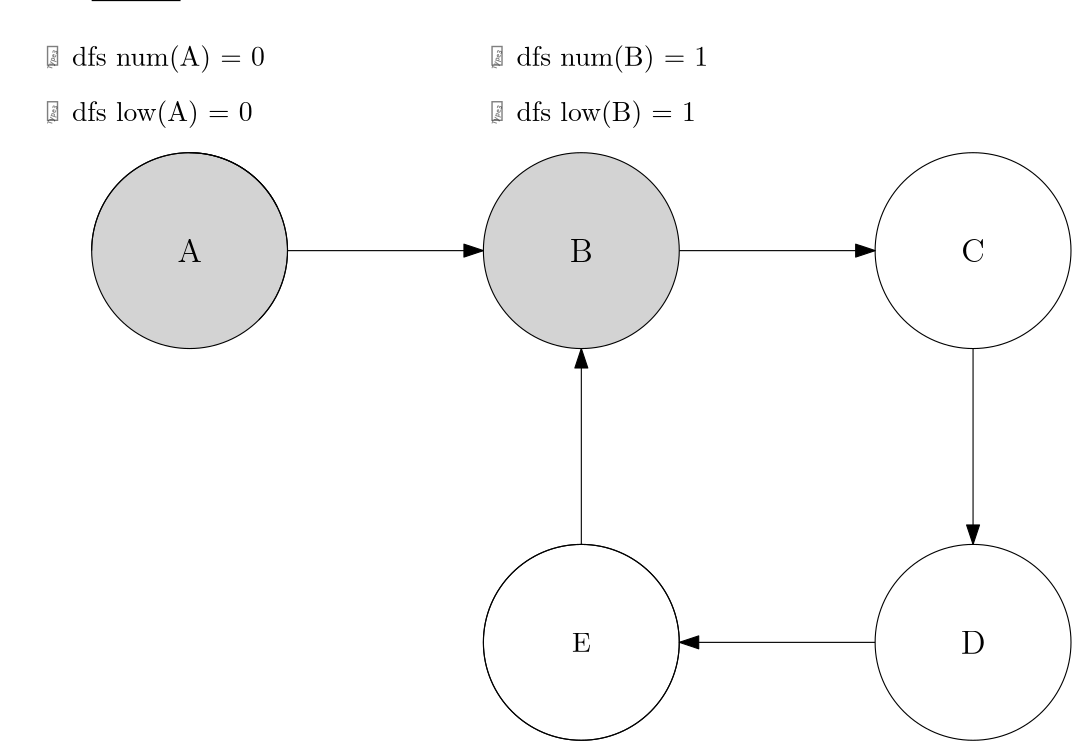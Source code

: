 <?xml version="1.0"?>
<!DOCTYPE ipe SYSTEM "ipe.dtd">
<ipe version="70107" creator="Ipe 7.1.7">
<info created="D:20150503115843" modified="D:20150503140521"/>
<preamble>\usepackage[utf8]{inputenc}
\usepackage{paralist}
\usepackage{amsthm}
 \newtheorem{theorem}{Theorem}
\usepackage{graphicx}
\usepackage{amsfonts}
\usepackage{amssymb}
\usepackage{amsmath}
\usepackage{latexsym}
\usepackage{mathrsfs}</preamble>
<ipestyle name="basic">
<symbol name="arrow/arc(spx)">
<path stroke="sym-stroke" fill="sym-stroke" pen="sym-pen">
0 0 m
-1 0.333 l
-1 -0.333 l
h
</path>
</symbol>
<symbol name="arrow/farc(spx)">
<path stroke="sym-stroke" fill="white" pen="sym-pen">
0 0 m
-1 0.333 l
-1 -0.333 l
h
</path>
</symbol>
<symbol name="arrow/ptarc(spx)">
<path stroke="sym-stroke" fill="sym-stroke" pen="sym-pen">
0 0 m
-1 0.333 l
-0.8 0 l
-1 -0.333 l
h
</path>
</symbol>
<symbol name="arrow/fptarc(spx)">
<path stroke="sym-stroke" fill="white" pen="sym-pen">
0 0 m
-1 0.333 l
-0.8 0 l
-1 -0.333 l
h
</path>
</symbol>
<symbol name="mark/circle(sx)" transformations="translations">
<path fill="sym-stroke">
0.6 0 0 0.6 0 0 e
0.4 0 0 0.4 0 0 e
</path>
</symbol>
<symbol name="mark/disk(sx)" transformations="translations">
<path fill="sym-stroke">
0.6 0 0 0.6 0 0 e
</path>
</symbol>
<symbol name="mark/fdisk(sfx)" transformations="translations">
<group>
<path fill="sym-fill">
0.5 0 0 0.5 0 0 e
</path>
<path fill="sym-stroke" fillrule="eofill">
0.6 0 0 0.6 0 0 e
0.4 0 0 0.4 0 0 e
</path>
</group>
</symbol>
<symbol name="mark/box(sx)" transformations="translations">
<path fill="sym-stroke" fillrule="eofill">
-0.6 -0.6 m
0.6 -0.6 l
0.6 0.6 l
-0.6 0.6 l
h
-0.4 -0.4 m
0.4 -0.4 l
0.4 0.4 l
-0.4 0.4 l
h
</path>
</symbol>
<symbol name="mark/square(sx)" transformations="translations">
<path fill="sym-stroke">
-0.6 -0.6 m
0.6 -0.6 l
0.6 0.6 l
-0.6 0.6 l
h
</path>
</symbol>
<symbol name="mark/fsquare(sfx)" transformations="translations">
<group>
<path fill="sym-fill">
-0.5 -0.5 m
0.5 -0.5 l
0.5 0.5 l
-0.5 0.5 l
h
</path>
<path fill="sym-stroke" fillrule="eofill">
-0.6 -0.6 m
0.6 -0.6 l
0.6 0.6 l
-0.6 0.6 l
h
-0.4 -0.4 m
0.4 -0.4 l
0.4 0.4 l
-0.4 0.4 l
h
</path>
</group>
</symbol>
<symbol name="mark/cross(sx)" transformations="translations">
<group>
<path fill="sym-stroke">
-0.43 -0.57 m
0.57 0.43 l
0.43 0.57 l
-0.57 -0.43 l
h
</path>
<path fill="sym-stroke">
-0.43 0.57 m
0.57 -0.43 l
0.43 -0.57 l
-0.57 0.43 l
h
</path>
</group>
</symbol>
<symbol name="arrow/fnormal(spx)">
<path stroke="sym-stroke" fill="white" pen="sym-pen">
0 0 m
-1 0.333 l
-1 -0.333 l
h
</path>
</symbol>
<symbol name="arrow/pointed(spx)">
<path stroke="sym-stroke" fill="sym-stroke" pen="sym-pen">
0 0 m
-1 0.333 l
-0.8 0 l
-1 -0.333 l
h
</path>
</symbol>
<symbol name="arrow/fpointed(spx)">
<path stroke="sym-stroke" fill="white" pen="sym-pen">
0 0 m
-1 0.333 l
-0.8 0 l
-1 -0.333 l
h
</path>
</symbol>
<symbol name="arrow/linear(spx)">
<path stroke="sym-stroke" pen="sym-pen">
-1 0.333 m
0 0 l
-1 -0.333 l
</path>
</symbol>
<symbol name="arrow/fdouble(spx)">
<path stroke="sym-stroke" fill="white" pen="sym-pen">
0 0 m
-1 0.333 l
-1 -0.333 l
h
-1 0 m
-2 0.333 l
-2 -0.333 l
h
</path>
</symbol>
<symbol name="arrow/double(spx)">
<path stroke="sym-stroke" fill="sym-stroke" pen="sym-pen">
0 0 m
-1 0.333 l
-1 -0.333 l
h
-1 0 m
-2 0.333 l
-2 -0.333 l
h
</path>
</symbol>
<pen name="heavier" value="0.8"/>
<pen name="fat" value="1.2"/>
<pen name="ultrafat" value="2"/>
<symbolsize name="large" value="5"/>
<symbolsize name="small" value="2"/>
<symbolsize name="tiny" value="1.1"/>
<arrowsize name="large" value="10"/>
<arrowsize name="small" value="5"/>
<arrowsize name="tiny" value="3"/>
<color name="red" value="1 0 0"/>
<color name="green" value="0 1 0"/>
<color name="blue" value="0 0 1"/>
<color name="yellow" value="1 1 0"/>
<color name="orange" value="1 0.647 0"/>
<color name="gold" value="1 0.843 0"/>
<color name="purple" value="0.627 0.125 0.941"/>
<color name="gray" value="0.745"/>
<color name="brown" value="0.647 0.165 0.165"/>
<color name="navy" value="0 0 0.502"/>
<color name="pink" value="1 0.753 0.796"/>
<color name="seagreen" value="0.18 0.545 0.341"/>
<color name="turquoise" value="0.251 0.878 0.816"/>
<color name="violet" value="0.933 0.51 0.933"/>
<color name="darkblue" value="0 0 0.545"/>
<color name="darkcyan" value="0 0.545 0.545"/>
<color name="darkgray" value="0.663"/>
<color name="darkgreen" value="0 0.392 0"/>
<color name="darkmagenta" value="0.545 0 0.545"/>
<color name="darkorange" value="1 0.549 0"/>
<color name="darkred" value="0.545 0 0"/>
<color name="lightblue" value="0.678 0.847 0.902"/>
<color name="lightcyan" value="0.878 1 1"/>
<color name="lightgray" value="0.827"/>
<color name="lightgreen" value="0.565 0.933 0.565"/>
<color name="lightyellow" value="1 1 0.878"/>
<dashstyle name="dashed" value="[4] 0"/>
<dashstyle name="dotted" value="[1 3] 0"/>
<dashstyle name="dash dotted" value="[4 2 1 2] 0"/>
<dashstyle name="dash dot dotted" value="[4 2 1 2 1 2] 0"/>
<textsize name="large" value="\large"/>
<textsize name="Large" value="\Large"/>
<textsize name="LARGE" value="\LARGE"/>
<textsize name="huge" value="\huge"/>
<textsize name="Huge" value="\Huge"/>
<textsize name="small" value="\small"/>
<textsize name="footnote" value="\footnotesize"/>
<textsize name="tiny" value="\tiny"/>
<textstyle name="center" begin="\begin{center}" end="\end{center}"/>
<textstyle name="itemize" begin="\begin{itemize}" end="\end{itemize}"/>
<textstyle name="item" begin="\begin{itemize}\item{}" end="\end{itemize}"/>
<gridsize name="4 pts" value="4"/>
<gridsize name="8 pts (~3 mm)" value="8"/>
<gridsize name="16 pts (~6 mm)" value="16"/>
<gridsize name="32 pts (~12 mm)" value="32"/>
<gridsize name="10 pts (~3.5 mm)" value="10"/>
<gridsize name="20 pts (~7 mm)" value="20"/>
<gridsize name="14 pts (~5 mm)" value="14"/>
<gridsize name="28 pts (~10 mm)" value="28"/>
<gridsize name="56 pts (~20 mm)" value="56"/>
<anglesize name="90 deg" value="90"/>
<anglesize name="60 deg" value="60"/>
<anglesize name="45 deg" value="45"/>
<anglesize name="30 deg" value="30"/>
<anglesize name="22.5 deg" value="22.5"/>
<tiling name="falling" angle="-60" step="4" width="1"/>
<tiling name="rising" angle="30" step="4" width="1"/>
</ipestyle>
<page>
<layer name="alpha"/>
<view layers="alpha" active="alpha"/>
<path layer="alpha" stroke="black">
96 832 m
64 832 l
</path>
<path matrix="2.20348 0 0 2.20348 -77.0229 -985.551" stroke="0" fill="lightgray">
16 0 0 16 80 784 e
</path>
<path matrix="2.20348 0 0 2.20348 -77.0229 -985.551" stroke="black" fill="lightgray">
16 0 0 16 144 784 e
</path>
<path matrix="2.20348 0 0 2.20348 -77.0229 -985.551" stroke="black">
16 0 0 16 144 720 e
</path>
<path matrix="2.20348 0 0 2.20348 -77.0229 -985.551" stroke="black">
16 0 0 16 208 784 e
</path>
<path matrix="2.20348 0 0 2.20348 -218.046 -985.551" stroke="black">
16 0 0 16 208 720 e
</path>
<path matrix="2.20348 0 0 2.20348 -77.0229 -985.551" stroke="black" arrow="normal/normal">
96 784 m
128 784 l
</path>
<path matrix="2.20348 0 0 2.20348 -77.0229 -985.551" stroke="black" rarrow="normal/normal">
144 768 m
144 736 l
</path>
<path matrix="2.20348 0 0 2.20348 -77.0229 -985.551" stroke="black" arrow="normal/normal">
160 784 m
192 784 l
</path>
<path matrix="2.20348 0 0 2.20348 -77.0229 -985.551" stroke="black" arrow="normal/normal">
208 768 m
208 736 l
</path>
<path matrix="2.20348 0 0 2.20348 -77.0229 -985.551" stroke="black" arrow="normal/normal">
192 720 m
160 720 l
</path>
<text matrix="2.20348 0 0 2.20348 -81.1679 -989.635" transformations="translations" pos="144 784" stroke="black" type="label" width="8.29" height="8.169" depth="0" valign="baseline" size="large">B</text>
<text matrix="2.20348 0 0 2.20348 -81.4104 -989.635" transformations="translations" pos="80 784" stroke="black" type="label" width="8.775" height="8.169" depth="0" valign="baseline" size="large">A</text>
<text matrix="2.20348 0 0 2.20348 -81.2499 -989.635" transformations="translations" pos="208 784" stroke="black" type="label" width="8.454" height="8.169" depth="0" valign="baseline" size="large">C</text>
<text matrix="2.20348 0 0 2.20348 -81.4929 -985.551" transformations="translations" pos="208 720" stroke="black" type="label" width="8.94" height="8.169" depth="0" valign="center" size="large">D</text>
<text matrix="2.20348 0 0 2.20348 -80.4129 -988.955" transformations="translations" pos="144 720" stroke="black" type="label" width="6.78" height="6.808" depth="0" valign="baseline">E</text>
<path matrix="2.20348 0 0 2.20348 -77.0229 -985.551" stroke="black">
16 0 0 16 208 720 e
</path>
<path matrix="2.20348 0 0 2.20348 -77.0229 -985.551" stroke="black">
80 800 m
16 0 0 -16 80 784 91.3137 772.686 a
</path>
<path matrix="2.20348 0 0 2.20348 -77.0229 -985.551" stroke="black">
64 784 m
16 0 0 -16 80 784 94.3108 791.155 a
</path>
<text matrix="1 0 0 1 -32 0" transformations="translations" pos="64 816" stroke="black" type="minipage" width="96" height="19.413" depth="14.46" valign="top">\begin{itemize}
\item dfs num(A) = 0
\item dfs low(A) = 0 \end{itemize}
 </text>
<text matrix="1 0 0 1 128 0" transformations="translations" pos="64 816" stroke="black" type="minipage" width="96" height="19.413" depth="14.46" valign="top">\begin{itemize}
\item dfs num(B) = 1
\item dfs low(B) = 1 \end{itemize}
 </text>
</page>
</ipe>
